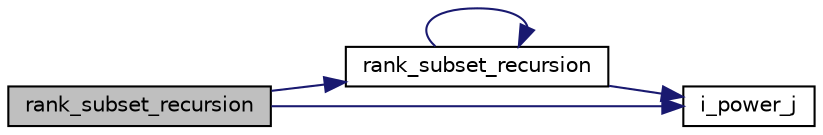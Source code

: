 digraph "rank_subset_recursion"
{
  edge [fontname="Helvetica",fontsize="10",labelfontname="Helvetica",labelfontsize="10"];
  node [fontname="Helvetica",fontsize="10",shape=record];
  rankdir="LR";
  Node3792 [label="rank_subset_recursion",height=0.2,width=0.4,color="black", fillcolor="grey75", style="filled", fontcolor="black"];
  Node3792 -> Node3793 [color="midnightblue",fontsize="10",style="solid",fontname="Helvetica"];
  Node3793 [label="rank_subset_recursion",height=0.2,width=0.4,color="black", fillcolor="white", style="filled",URL="$d2/d7c/combinatorics_8_c.html#a2b19bf386bcb96981b49ce61d69d3e56"];
  Node3793 -> Node3793 [color="midnightblue",fontsize="10",style="solid",fontname="Helvetica"];
  Node3793 -> Node3794 [color="midnightblue",fontsize="10",style="solid",fontname="Helvetica"];
  Node3794 [label="i_power_j",height=0.2,width=0.4,color="black", fillcolor="white", style="filled",URL="$de/dc5/algebra__and__number__theory_8h.html#a39b321523e8957d701618bb5cac542b5"];
  Node3792 -> Node3794 [color="midnightblue",fontsize="10",style="solid",fontname="Helvetica"];
}
